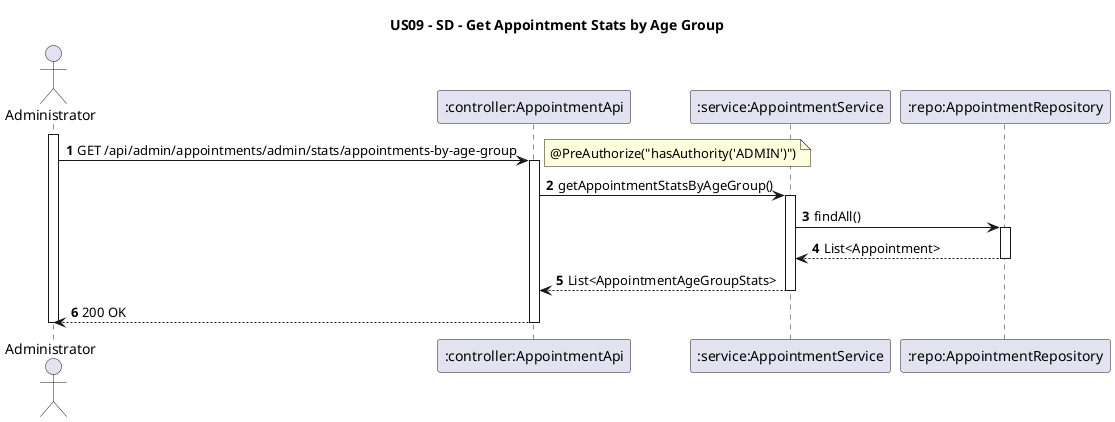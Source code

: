 
---

### SD (PlantUML)

```puml
@startuml
title US09 - SD - Get Appointment Stats by Age Group

autoactivate on
autonumber

actor "Administrator"
participant ":controller:AppointmentApi" as AppointmentApi
participant ":service:AppointmentService" as AppointmentService
participant ":repo:AppointmentRepository" as AppointmentRepository

activate Administrator

Administrator -> AppointmentApi : GET /api/admin/appointments/admin/stats/appointments-by-age-group
note right: @PreAuthorize("hasAuthority('ADMIN')")

AppointmentApi -> AppointmentService : getAppointmentStatsByAgeGroup()

AppointmentService -> AppointmentRepository : findAll()
AppointmentRepository --> AppointmentService : List<Appointment>

AppointmentService --> AppointmentApi : List<AppointmentAgeGroupStats>
AppointmentApi --> Administrator : 200 OK

deactivate Administrator
@enduml
